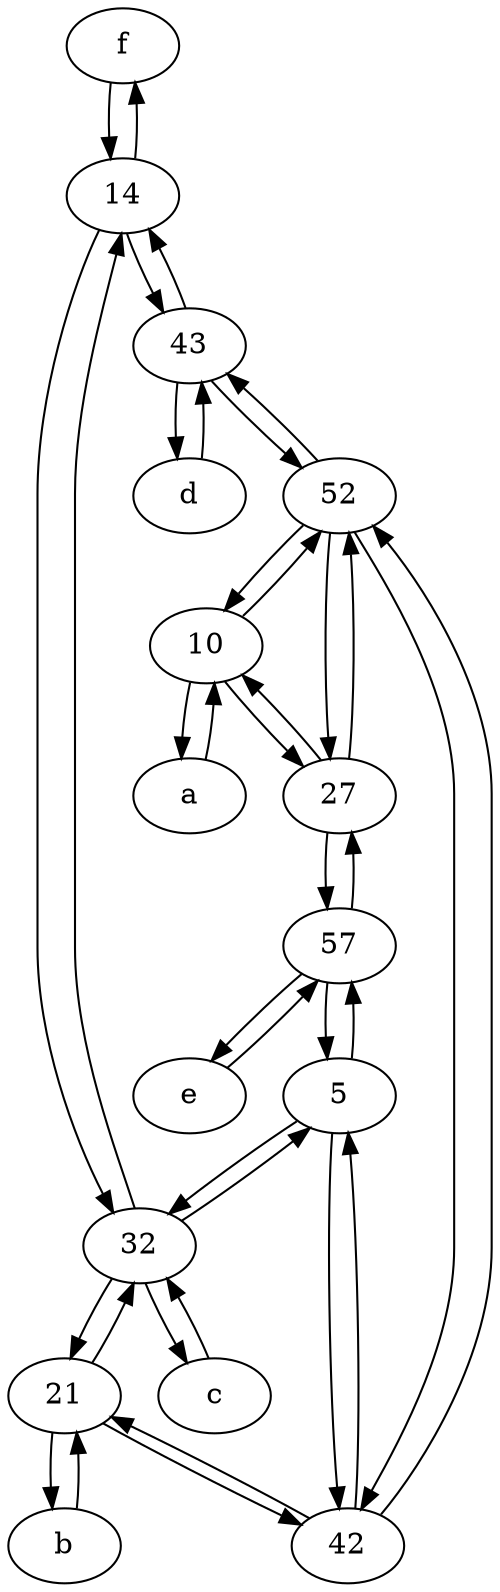 digraph  {
	f [pos="15,45!"];
	b [pos="50,20!"];
	32;
	d [pos="20,30!"];
	52;
	10;
	57;
	a [pos="40,10!"];
	e [pos="30,50!"];
	27;
	21;
	43;
	c [pos="20,10!"];
	42;
	5;
	14;
	5 -> 57;
	43 -> d;
	32 -> 14;
	27 -> 57;
	c -> 32;
	21 -> b;
	21 -> 32;
	57 -> e;
	42 -> 52;
	10 -> 52;
	52 -> 27;
	52 -> 43;
	32 -> 21;
	27 -> 10;
	5 -> 42;
	52 -> 10;
	42 -> 5;
	27 -> 52;
	5 -> 32;
	10 -> 27;
	f -> 14;
	e -> 57;
	14 -> f;
	b -> 21;
	52 -> 42;
	14 -> 32;
	57 -> 5;
	57 -> 27;
	42 -> 21;
	d -> 43;
	43 -> 14;
	32 -> 5;
	21 -> 42;
	32 -> c;
	10 -> a;
	a -> 10;
	14 -> 43;
	43 -> 52;

	}